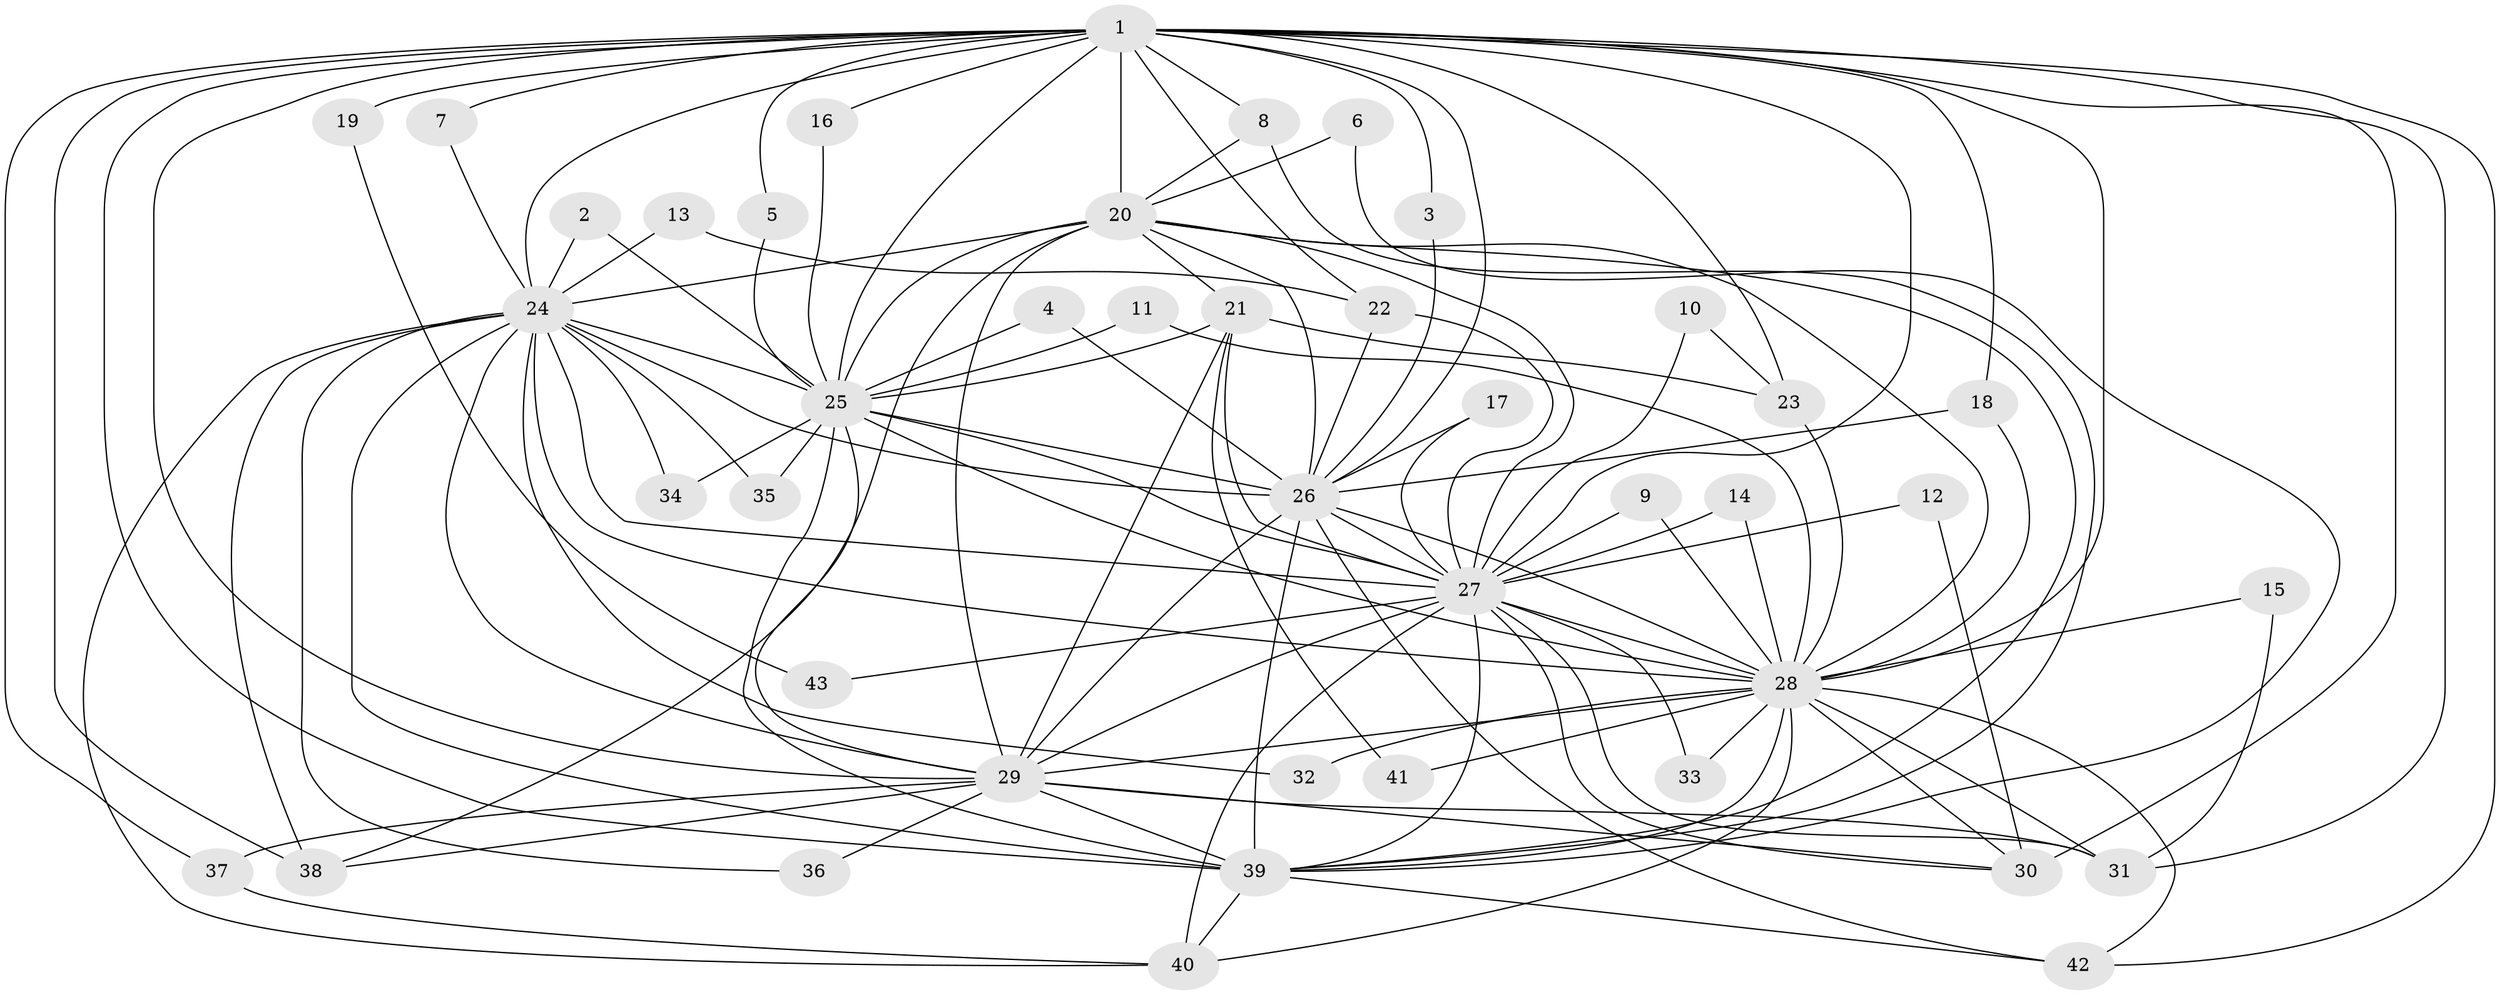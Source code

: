 // original degree distribution, {20: 0.023255813953488372, 21: 0.011627906976744186, 27: 0.023255813953488372, 18: 0.023255813953488372, 14: 0.011627906976744186, 16: 0.011627906976744186, 15: 0.011627906976744186, 3: 0.1744186046511628, 2: 0.5581395348837209, 4: 0.09302325581395349, 5: 0.05813953488372093}
// Generated by graph-tools (version 1.1) at 2025/25/03/09/25 03:25:39]
// undirected, 43 vertices, 120 edges
graph export_dot {
graph [start="1"]
  node [color=gray90,style=filled];
  1;
  2;
  3;
  4;
  5;
  6;
  7;
  8;
  9;
  10;
  11;
  12;
  13;
  14;
  15;
  16;
  17;
  18;
  19;
  20;
  21;
  22;
  23;
  24;
  25;
  26;
  27;
  28;
  29;
  30;
  31;
  32;
  33;
  34;
  35;
  36;
  37;
  38;
  39;
  40;
  41;
  42;
  43;
  1 -- 3 [weight=1.0];
  1 -- 5 [weight=1.0];
  1 -- 7 [weight=1.0];
  1 -- 8 [weight=1.0];
  1 -- 16 [weight=1.0];
  1 -- 18 [weight=1.0];
  1 -- 19 [weight=3.0];
  1 -- 20 [weight=2.0];
  1 -- 22 [weight=2.0];
  1 -- 23 [weight=2.0];
  1 -- 24 [weight=3.0];
  1 -- 25 [weight=3.0];
  1 -- 26 [weight=3.0];
  1 -- 27 [weight=2.0];
  1 -- 28 [weight=4.0];
  1 -- 29 [weight=2.0];
  1 -- 30 [weight=1.0];
  1 -- 31 [weight=1.0];
  1 -- 37 [weight=1.0];
  1 -- 38 [weight=2.0];
  1 -- 39 [weight=2.0];
  1 -- 42 [weight=1.0];
  2 -- 24 [weight=1.0];
  2 -- 25 [weight=1.0];
  3 -- 26 [weight=1.0];
  4 -- 25 [weight=1.0];
  4 -- 26 [weight=1.0];
  5 -- 25 [weight=1.0];
  6 -- 20 [weight=1.0];
  6 -- 39 [weight=1.0];
  7 -- 24 [weight=1.0];
  8 -- 20 [weight=1.0];
  8 -- 39 [weight=1.0];
  9 -- 27 [weight=1.0];
  9 -- 28 [weight=1.0];
  10 -- 23 [weight=1.0];
  10 -- 27 [weight=1.0];
  11 -- 25 [weight=1.0];
  11 -- 28 [weight=1.0];
  12 -- 27 [weight=1.0];
  12 -- 30 [weight=1.0];
  13 -- 22 [weight=1.0];
  13 -- 24 [weight=1.0];
  14 -- 27 [weight=1.0];
  14 -- 28 [weight=1.0];
  15 -- 28 [weight=1.0];
  15 -- 31 [weight=1.0];
  16 -- 25 [weight=1.0];
  17 -- 26 [weight=1.0];
  17 -- 27 [weight=1.0];
  18 -- 26 [weight=1.0];
  18 -- 28 [weight=1.0];
  19 -- 43 [weight=1.0];
  20 -- 21 [weight=1.0];
  20 -- 24 [weight=1.0];
  20 -- 25 [weight=2.0];
  20 -- 26 [weight=2.0];
  20 -- 27 [weight=1.0];
  20 -- 28 [weight=1.0];
  20 -- 29 [weight=1.0];
  20 -- 38 [weight=1.0];
  20 -- 39 [weight=1.0];
  21 -- 23 [weight=1.0];
  21 -- 25 [weight=1.0];
  21 -- 27 [weight=1.0];
  21 -- 29 [weight=1.0];
  21 -- 41 [weight=1.0];
  22 -- 26 [weight=1.0];
  22 -- 27 [weight=1.0];
  23 -- 28 [weight=1.0];
  24 -- 25 [weight=1.0];
  24 -- 26 [weight=2.0];
  24 -- 27 [weight=2.0];
  24 -- 28 [weight=1.0];
  24 -- 29 [weight=2.0];
  24 -- 32 [weight=1.0];
  24 -- 34 [weight=1.0];
  24 -- 35 [weight=1.0];
  24 -- 36 [weight=1.0];
  24 -- 38 [weight=1.0];
  24 -- 39 [weight=1.0];
  24 -- 40 [weight=1.0];
  25 -- 26 [weight=1.0];
  25 -- 27 [weight=1.0];
  25 -- 28 [weight=1.0];
  25 -- 29 [weight=1.0];
  25 -- 34 [weight=1.0];
  25 -- 35 [weight=1.0];
  25 -- 39 [weight=1.0];
  26 -- 27 [weight=3.0];
  26 -- 28 [weight=1.0];
  26 -- 29 [weight=1.0];
  26 -- 39 [weight=2.0];
  26 -- 42 [weight=1.0];
  27 -- 28 [weight=2.0];
  27 -- 29 [weight=2.0];
  27 -- 30 [weight=1.0];
  27 -- 31 [weight=1.0];
  27 -- 33 [weight=2.0];
  27 -- 39 [weight=1.0];
  27 -- 40 [weight=1.0];
  27 -- 43 [weight=1.0];
  28 -- 29 [weight=1.0];
  28 -- 30 [weight=1.0];
  28 -- 31 [weight=1.0];
  28 -- 32 [weight=1.0];
  28 -- 33 [weight=1.0];
  28 -- 39 [weight=2.0];
  28 -- 40 [weight=1.0];
  28 -- 41 [weight=1.0];
  28 -- 42 [weight=1.0];
  29 -- 30 [weight=1.0];
  29 -- 31 [weight=1.0];
  29 -- 36 [weight=1.0];
  29 -- 37 [weight=1.0];
  29 -- 38 [weight=1.0];
  29 -- 39 [weight=2.0];
  37 -- 40 [weight=1.0];
  39 -- 40 [weight=1.0];
  39 -- 42 [weight=1.0];
}
